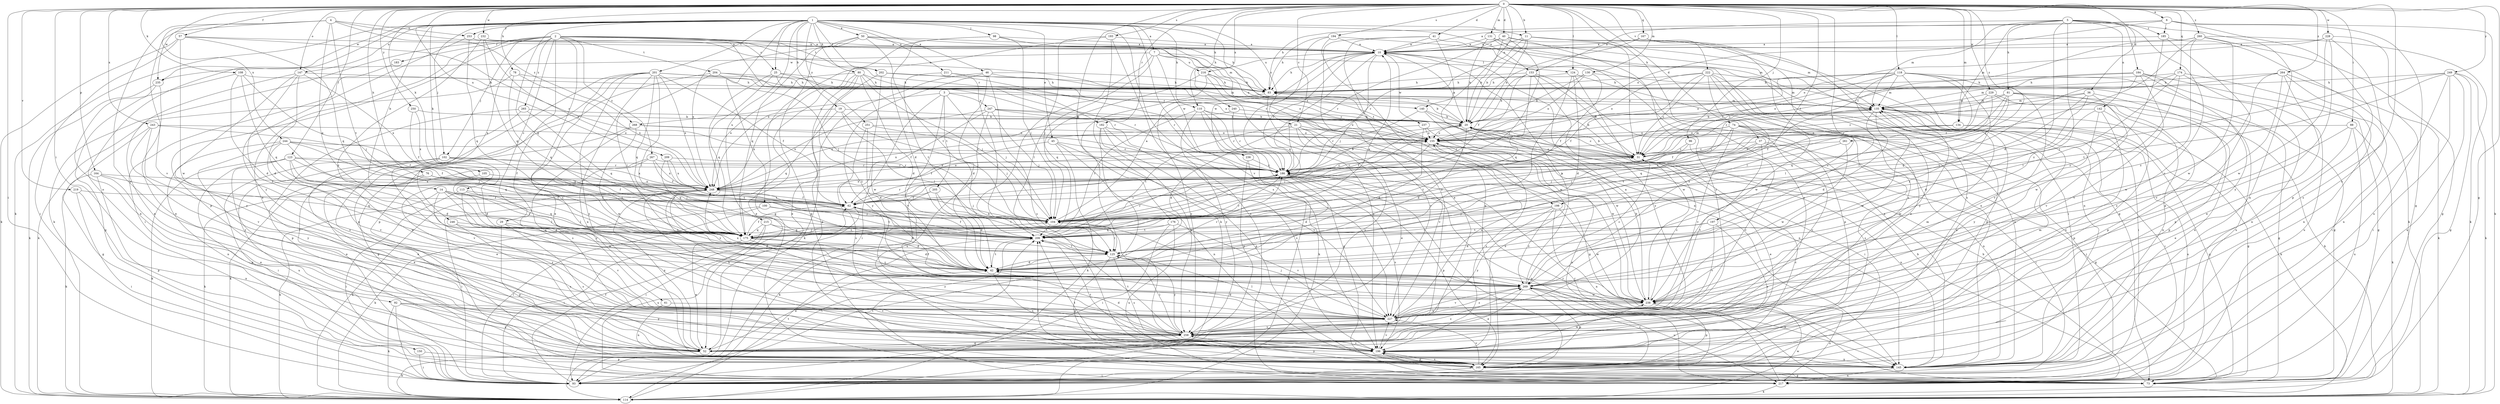 strict digraph  {
0;
1;
2;
3;
4;
5;
6;
7;
10;
11;
14;
19;
20;
21;
25;
29;
31;
36;
37;
40;
41;
42;
45;
46;
50;
52;
57;
61;
62;
73;
74;
76;
78;
80;
81;
83;
88;
92;
93;
96;
98;
100;
102;
104;
105;
108;
110;
113;
114;
118;
123;
124;
125;
130;
131;
134;
135;
140;
142;
145;
147;
150;
153;
155;
164;
165;
167;
174;
175;
176;
182;
183;
184;
185;
186;
193;
194;
196;
197;
198;
201;
202;
204;
205;
206;
209;
211;
215;
216;
217;
219;
222;
227;
228;
229;
232;
235;
236;
237;
238;
240;
243;
244;
246;
247;
248;
249;
250;
251;
253;
258;
260;
261;
264;
265;
267;
268;
269;
0 -> 6  [label=a];
0 -> 11  [label=b];
0 -> 21  [label=c];
0 -> 36  [label=d];
0 -> 37  [label=d];
0 -> 40  [label=d];
0 -> 41  [label=d];
0 -> 57  [label=f];
0 -> 73  [label=g];
0 -> 74  [label=h];
0 -> 76  [label=h];
0 -> 78  [label=h];
0 -> 88  [label=i];
0 -> 92  [label=i];
0 -> 93  [label=i];
0 -> 96  [label=j];
0 -> 105  [label=k];
0 -> 108  [label=k];
0 -> 110  [label=k];
0 -> 118  [label=l];
0 -> 123  [label=l];
0 -> 124  [label=l];
0 -> 130  [label=m];
0 -> 131  [label=m];
0 -> 134  [label=m];
0 -> 140  [label=n];
0 -> 147  [label=o];
0 -> 164  [label=p];
0 -> 167  [label=q];
0 -> 174  [label=q];
0 -> 176  [label=r];
0 -> 182  [label=r];
0 -> 193  [label=s];
0 -> 194  [label=s];
0 -> 196  [label=s];
0 -> 197  [label=t];
0 -> 198  [label=t];
0 -> 209  [label=u];
0 -> 219  [label=v];
0 -> 222  [label=v];
0 -> 228  [label=w];
0 -> 229  [label=w];
0 -> 232  [label=w];
0 -> 240  [label=x];
0 -> 243  [label=x];
0 -> 244  [label=x];
0 -> 249  [label=y];
0 -> 250  [label=y];
0 -> 260  [label=z];
0 -> 261  [label=z];
0 -> 264  [label=z];
1 -> 7  [label=a];
1 -> 11  [label=b];
1 -> 14  [label=b];
1 -> 19  [label=b];
1 -> 21  [label=c];
1 -> 25  [label=c];
1 -> 45  [label=e];
1 -> 46  [label=e];
1 -> 50  [label=e];
1 -> 80  [label=h];
1 -> 98  [label=j];
1 -> 100  [label=j];
1 -> 102  [label=j];
1 -> 110  [label=k];
1 -> 113  [label=k];
1 -> 114  [label=k];
1 -> 147  [label=o];
1 -> 150  [label=o];
1 -> 153  [label=o];
1 -> 175  [label=q];
1 -> 196  [label=s];
1 -> 198  [label=t];
1 -> 201  [label=t];
1 -> 202  [label=t];
1 -> 211  [label=u];
1 -> 215  [label=u];
1 -> 227  [label=v];
1 -> 235  [label=w];
1 -> 251  [label=y];
1 -> 253  [label=y];
2 -> 10  [label=a];
2 -> 25  [label=c];
2 -> 29  [label=c];
2 -> 31  [label=c];
2 -> 52  [label=e];
2 -> 61  [label=f];
2 -> 102  [label=j];
2 -> 114  [label=k];
2 -> 165  [label=p];
2 -> 182  [label=r];
2 -> 183  [label=r];
2 -> 196  [label=s];
2 -> 202  [label=t];
2 -> 204  [label=t];
2 -> 246  [label=x];
2 -> 265  [label=z];
2 -> 267  [label=z];
3 -> 20  [label=b];
3 -> 93  [label=i];
3 -> 104  [label=j];
3 -> 205  [label=t];
3 -> 227  [label=v];
3 -> 247  [label=x];
3 -> 268  [label=z];
4 -> 140  [label=n];
4 -> 175  [label=q];
4 -> 206  [label=t];
4 -> 227  [label=v];
4 -> 235  [label=w];
4 -> 253  [label=y];
4 -> 258  [label=y];
4 -> 268  [label=z];
5 -> 42  [label=d];
5 -> 81  [label=h];
5 -> 134  [label=m];
5 -> 135  [label=m];
5 -> 142  [label=n];
5 -> 145  [label=n];
5 -> 153  [label=o];
5 -> 184  [label=r];
5 -> 185  [label=r];
5 -> 227  [label=v];
5 -> 269  [label=z];
6 -> 10  [label=a];
6 -> 73  [label=g];
6 -> 83  [label=h];
6 -> 114  [label=k];
6 -> 155  [label=o];
6 -> 165  [label=p];
6 -> 185  [label=r];
7 -> 124  [label=l];
7 -> 125  [label=l];
7 -> 145  [label=n];
7 -> 155  [label=o];
7 -> 216  [label=u];
7 -> 235  [label=w];
7 -> 236  [label=w];
10 -> 83  [label=h];
10 -> 104  [label=j];
10 -> 175  [label=q];
10 -> 186  [label=r];
10 -> 216  [label=u];
10 -> 236  [label=w];
10 -> 237  [label=w];
11 -> 10  [label=a];
11 -> 20  [label=b];
11 -> 31  [label=c];
11 -> 62  [label=f];
11 -> 145  [label=n];
11 -> 186  [label=r];
11 -> 196  [label=s];
14 -> 42  [label=d];
14 -> 62  [label=f];
14 -> 114  [label=k];
14 -> 125  [label=l];
14 -> 175  [label=q];
14 -> 258  [label=y];
14 -> 269  [label=z];
19 -> 20  [label=b];
19 -> 104  [label=j];
19 -> 125  [label=l];
19 -> 175  [label=q];
19 -> 248  [label=x];
20 -> 10  [label=a];
20 -> 31  [label=c];
20 -> 42  [label=d];
20 -> 62  [label=f];
20 -> 93  [label=i];
20 -> 155  [label=o];
21 -> 42  [label=d];
21 -> 52  [label=e];
21 -> 73  [label=g];
21 -> 155  [label=o];
21 -> 206  [label=t];
21 -> 227  [label=v];
21 -> 258  [label=y];
25 -> 83  [label=h];
25 -> 155  [label=o];
25 -> 175  [label=q];
25 -> 186  [label=r];
25 -> 227  [label=v];
29 -> 42  [label=d];
29 -> 165  [label=p];
29 -> 196  [label=s];
29 -> 206  [label=t];
31 -> 20  [label=b];
31 -> 52  [label=e];
31 -> 83  [label=h];
31 -> 135  [label=m];
31 -> 145  [label=n];
31 -> 186  [label=r];
36 -> 31  [label=c];
36 -> 135  [label=m];
36 -> 165  [label=p];
36 -> 175  [label=q];
36 -> 206  [label=t];
36 -> 227  [label=v];
37 -> 31  [label=c];
37 -> 73  [label=g];
37 -> 93  [label=i];
37 -> 104  [label=j];
37 -> 227  [label=v];
37 -> 248  [label=x];
40 -> 10  [label=a];
40 -> 20  [label=b];
40 -> 104  [label=j];
40 -> 135  [label=m];
40 -> 186  [label=r];
40 -> 258  [label=y];
41 -> 10  [label=a];
41 -> 52  [label=e];
41 -> 135  [label=m];
41 -> 145  [label=n];
41 -> 258  [label=y];
42 -> 186  [label=r];
42 -> 196  [label=s];
42 -> 206  [label=t];
42 -> 269  [label=z];
45 -> 31  [label=c];
45 -> 62  [label=f];
45 -> 114  [label=k];
45 -> 145  [label=n];
45 -> 227  [label=v];
46 -> 31  [label=c];
46 -> 42  [label=d];
46 -> 83  [label=h];
46 -> 114  [label=k];
46 -> 196  [label=s];
46 -> 258  [label=y];
50 -> 10  [label=a];
50 -> 73  [label=g];
50 -> 83  [label=h];
50 -> 155  [label=o];
50 -> 175  [label=q];
50 -> 206  [label=t];
50 -> 248  [label=x];
52 -> 42  [label=d];
52 -> 114  [label=k];
52 -> 248  [label=x];
52 -> 269  [label=z];
57 -> 10  [label=a];
57 -> 93  [label=i];
57 -> 114  [label=k];
57 -> 175  [label=q];
57 -> 186  [label=r];
57 -> 238  [label=w];
61 -> 145  [label=n];
61 -> 227  [label=v];
62 -> 93  [label=i];
62 -> 104  [label=j];
62 -> 186  [label=r];
73 -> 20  [label=b];
73 -> 186  [label=r];
73 -> 196  [label=s];
73 -> 206  [label=t];
74 -> 93  [label=i];
74 -> 104  [label=j];
74 -> 145  [label=n];
74 -> 155  [label=o];
74 -> 186  [label=r];
74 -> 196  [label=s];
74 -> 227  [label=v];
74 -> 258  [label=y];
76 -> 52  [label=e];
76 -> 62  [label=f];
76 -> 104  [label=j];
76 -> 114  [label=k];
76 -> 248  [label=x];
78 -> 83  [label=h];
78 -> 114  [label=k];
78 -> 175  [label=q];
78 -> 248  [label=x];
80 -> 42  [label=d];
80 -> 52  [label=e];
80 -> 83  [label=h];
80 -> 104  [label=j];
80 -> 165  [label=p];
80 -> 186  [label=r];
80 -> 248  [label=x];
80 -> 269  [label=z];
81 -> 31  [label=c];
81 -> 62  [label=f];
81 -> 73  [label=g];
81 -> 125  [label=l];
81 -> 135  [label=m];
81 -> 145  [label=n];
81 -> 165  [label=p];
81 -> 186  [label=r];
83 -> 135  [label=m];
83 -> 227  [label=v];
83 -> 258  [label=y];
88 -> 52  [label=e];
88 -> 114  [label=k];
88 -> 155  [label=o];
88 -> 217  [label=u];
88 -> 269  [label=z];
92 -> 52  [label=e];
92 -> 93  [label=i];
92 -> 114  [label=k];
92 -> 227  [label=v];
92 -> 258  [label=y];
93 -> 62  [label=f];
93 -> 155  [label=o];
96 -> 31  [label=c];
96 -> 206  [label=t];
96 -> 227  [label=v];
98 -> 10  [label=a];
98 -> 42  [label=d];
98 -> 73  [label=g];
98 -> 83  [label=h];
98 -> 104  [label=j];
100 -> 42  [label=d];
100 -> 93  [label=i];
100 -> 104  [label=j];
100 -> 114  [label=k];
100 -> 206  [label=t];
102 -> 42  [label=d];
102 -> 52  [label=e];
102 -> 93  [label=i];
102 -> 186  [label=r];
102 -> 206  [label=t];
102 -> 217  [label=u];
102 -> 227  [label=v];
104 -> 10  [label=a];
104 -> 125  [label=l];
104 -> 175  [label=q];
104 -> 186  [label=r];
104 -> 206  [label=t];
105 -> 125  [label=l];
105 -> 248  [label=x];
108 -> 42  [label=d];
108 -> 52  [label=e];
108 -> 83  [label=h];
108 -> 104  [label=j];
108 -> 175  [label=q];
110 -> 20  [label=b];
110 -> 73  [label=g];
110 -> 114  [label=k];
110 -> 186  [label=r];
110 -> 206  [label=t];
110 -> 258  [label=y];
113 -> 62  [label=f];
113 -> 93  [label=i];
113 -> 125  [label=l];
113 -> 238  [label=w];
114 -> 206  [label=t];
114 -> 238  [label=w];
118 -> 31  [label=c];
118 -> 73  [label=g];
118 -> 83  [label=h];
118 -> 93  [label=i];
118 -> 125  [label=l];
118 -> 135  [label=m];
118 -> 155  [label=o];
118 -> 227  [label=v];
118 -> 258  [label=y];
118 -> 269  [label=z];
123 -> 42  [label=d];
123 -> 52  [label=e];
123 -> 114  [label=k];
123 -> 165  [label=p];
123 -> 186  [label=r];
123 -> 206  [label=t];
123 -> 238  [label=w];
123 -> 248  [label=x];
124 -> 42  [label=d];
124 -> 83  [label=h];
124 -> 125  [label=l];
124 -> 145  [label=n];
124 -> 238  [label=w];
125 -> 42  [label=d];
125 -> 165  [label=p];
125 -> 196  [label=s];
125 -> 258  [label=y];
130 -> 20  [label=b];
130 -> 62  [label=f];
130 -> 83  [label=h];
130 -> 155  [label=o];
130 -> 217  [label=u];
131 -> 10  [label=a];
131 -> 20  [label=b];
131 -> 52  [label=e];
131 -> 73  [label=g];
131 -> 93  [label=i];
134 -> 73  [label=g];
134 -> 155  [label=o];
134 -> 186  [label=r];
134 -> 206  [label=t];
134 -> 217  [label=u];
135 -> 20  [label=b];
135 -> 42  [label=d];
135 -> 52  [label=e];
135 -> 62  [label=f];
135 -> 73  [label=g];
135 -> 93  [label=i];
135 -> 114  [label=k];
135 -> 175  [label=q];
135 -> 238  [label=w];
140 -> 20  [label=b];
140 -> 145  [label=n];
140 -> 186  [label=r];
140 -> 238  [label=w];
142 -> 20  [label=b];
142 -> 42  [label=d];
142 -> 165  [label=p];
142 -> 196  [label=s];
142 -> 258  [label=y];
145 -> 10  [label=a];
145 -> 206  [label=t];
145 -> 217  [label=u];
147 -> 42  [label=d];
147 -> 52  [label=e];
147 -> 83  [label=h];
147 -> 248  [label=x];
147 -> 258  [label=y];
147 -> 269  [label=z];
150 -> 93  [label=i];
150 -> 165  [label=p];
153 -> 20  [label=b];
153 -> 31  [label=c];
153 -> 83  [label=h];
153 -> 104  [label=j];
153 -> 165  [label=p];
153 -> 175  [label=q];
153 -> 258  [label=y];
155 -> 31  [label=c];
155 -> 104  [label=j];
155 -> 196  [label=s];
155 -> 248  [label=x];
164 -> 52  [label=e];
164 -> 114  [label=k];
164 -> 165  [label=p];
164 -> 175  [label=q];
164 -> 248  [label=x];
165 -> 31  [label=c];
165 -> 73  [label=g];
165 -> 93  [label=i];
165 -> 196  [label=s];
165 -> 227  [label=v];
165 -> 258  [label=y];
165 -> 269  [label=z];
167 -> 10  [label=a];
167 -> 20  [label=b];
167 -> 196  [label=s];
167 -> 269  [label=z];
174 -> 83  [label=h];
174 -> 93  [label=i];
174 -> 125  [label=l];
174 -> 145  [label=n];
174 -> 155  [label=o];
174 -> 238  [label=w];
175 -> 10  [label=a];
175 -> 42  [label=d];
175 -> 52  [label=e];
175 -> 62  [label=f];
175 -> 104  [label=j];
175 -> 186  [label=r];
175 -> 258  [label=y];
175 -> 269  [label=z];
176 -> 93  [label=i];
176 -> 175  [label=q];
176 -> 206  [label=t];
176 -> 217  [label=u];
176 -> 227  [label=v];
182 -> 93  [label=i];
182 -> 155  [label=o];
182 -> 165  [label=p];
182 -> 196  [label=s];
182 -> 258  [label=y];
183 -> 93  [label=i];
184 -> 73  [label=g];
184 -> 83  [label=h];
184 -> 125  [label=l];
184 -> 135  [label=m];
184 -> 165  [label=p];
184 -> 217  [label=u];
184 -> 227  [label=v];
185 -> 10  [label=a];
185 -> 114  [label=k];
185 -> 165  [label=p];
185 -> 269  [label=z];
186 -> 20  [label=b];
186 -> 31  [label=c];
186 -> 42  [label=d];
186 -> 93  [label=i];
186 -> 165  [label=p];
186 -> 196  [label=s];
186 -> 217  [label=u];
186 -> 248  [label=x];
193 -> 10  [label=a];
193 -> 104  [label=j];
193 -> 114  [label=k];
193 -> 217  [label=u];
193 -> 248  [label=x];
194 -> 10  [label=a];
194 -> 83  [label=h];
194 -> 145  [label=n];
194 -> 165  [label=p];
194 -> 186  [label=r];
196 -> 135  [label=m];
196 -> 145  [label=n];
196 -> 155  [label=o];
196 -> 165  [label=p];
196 -> 206  [label=t];
196 -> 227  [label=v];
196 -> 238  [label=w];
197 -> 42  [label=d];
197 -> 196  [label=s];
197 -> 206  [label=t];
197 -> 227  [label=v];
198 -> 104  [label=j];
198 -> 125  [label=l];
198 -> 145  [label=n];
198 -> 238  [label=w];
198 -> 258  [label=y];
198 -> 269  [label=z];
201 -> 52  [label=e];
201 -> 62  [label=f];
201 -> 83  [label=h];
201 -> 93  [label=i];
201 -> 125  [label=l];
201 -> 145  [label=n];
201 -> 155  [label=o];
201 -> 165  [label=p];
201 -> 175  [label=q];
201 -> 196  [label=s];
201 -> 248  [label=x];
202 -> 52  [label=e];
202 -> 83  [label=h];
202 -> 186  [label=r];
202 -> 238  [label=w];
204 -> 83  [label=h];
204 -> 104  [label=j];
204 -> 125  [label=l];
204 -> 135  [label=m];
204 -> 165  [label=p];
205 -> 42  [label=d];
205 -> 62  [label=f];
205 -> 114  [label=k];
205 -> 125  [label=l];
206 -> 62  [label=f];
206 -> 93  [label=i];
206 -> 125  [label=l];
206 -> 186  [label=r];
209 -> 175  [label=q];
209 -> 186  [label=r];
209 -> 206  [label=t];
209 -> 248  [label=x];
211 -> 83  [label=h];
211 -> 125  [label=l];
211 -> 206  [label=t];
215 -> 42  [label=d];
215 -> 93  [label=i];
215 -> 175  [label=q];
215 -> 206  [label=t];
215 -> 217  [label=u];
216 -> 20  [label=b];
216 -> 83  [label=h];
216 -> 125  [label=l];
216 -> 175  [label=q];
216 -> 196  [label=s];
216 -> 238  [label=w];
217 -> 20  [label=b];
217 -> 114  [label=k];
217 -> 186  [label=r];
217 -> 206  [label=t];
219 -> 62  [label=f];
219 -> 93  [label=i];
219 -> 145  [label=n];
222 -> 31  [label=c];
222 -> 52  [label=e];
222 -> 62  [label=f];
222 -> 83  [label=h];
222 -> 135  [label=m];
222 -> 155  [label=o];
222 -> 165  [label=p];
222 -> 238  [label=w];
222 -> 269  [label=z];
227 -> 10  [label=a];
227 -> 42  [label=d];
227 -> 104  [label=j];
227 -> 125  [label=l];
227 -> 135  [label=m];
227 -> 155  [label=o];
227 -> 258  [label=y];
227 -> 269  [label=z];
228 -> 10  [label=a];
228 -> 155  [label=o];
228 -> 196  [label=s];
228 -> 217  [label=u];
228 -> 238  [label=w];
228 -> 258  [label=y];
229 -> 114  [label=k];
229 -> 135  [label=m];
229 -> 145  [label=n];
229 -> 175  [label=q];
229 -> 186  [label=r];
232 -> 10  [label=a];
232 -> 175  [label=q];
232 -> 248  [label=x];
232 -> 269  [label=z];
235 -> 52  [label=e];
235 -> 73  [label=g];
235 -> 114  [label=k];
236 -> 114  [label=k];
236 -> 186  [label=r];
236 -> 258  [label=y];
237 -> 42  [label=d];
237 -> 155  [label=o];
237 -> 238  [label=w];
237 -> 248  [label=x];
238 -> 20  [label=b];
238 -> 31  [label=c];
238 -> 62  [label=f];
238 -> 165  [label=p];
238 -> 217  [label=u];
238 -> 227  [label=v];
240 -> 20  [label=b];
240 -> 186  [label=r];
240 -> 248  [label=x];
243 -> 62  [label=f];
243 -> 73  [label=g];
243 -> 155  [label=o];
243 -> 227  [label=v];
243 -> 258  [label=y];
244 -> 31  [label=c];
244 -> 62  [label=f];
244 -> 104  [label=j];
244 -> 145  [label=n];
244 -> 175  [label=q];
244 -> 227  [label=v];
244 -> 258  [label=y];
246 -> 175  [label=q];
246 -> 196  [label=s];
246 -> 227  [label=v];
247 -> 20  [label=b];
247 -> 31  [label=c];
247 -> 62  [label=f];
247 -> 104  [label=j];
247 -> 155  [label=o];
247 -> 217  [label=u];
247 -> 248  [label=x];
248 -> 62  [label=f];
248 -> 93  [label=i];
248 -> 104  [label=j];
248 -> 114  [label=k];
248 -> 155  [label=o];
248 -> 269  [label=z];
249 -> 73  [label=g];
249 -> 83  [label=h];
249 -> 93  [label=i];
249 -> 104  [label=j];
249 -> 114  [label=k];
249 -> 145  [label=n];
249 -> 206  [label=t];
249 -> 217  [label=u];
250 -> 20  [label=b];
250 -> 62  [label=f];
250 -> 248  [label=x];
251 -> 42  [label=d];
251 -> 104  [label=j];
251 -> 155  [label=o];
251 -> 196  [label=s];
253 -> 10  [label=a];
253 -> 135  [label=m];
253 -> 175  [label=q];
253 -> 258  [label=y];
258 -> 42  [label=d];
258 -> 52  [label=e];
258 -> 125  [label=l];
258 -> 135  [label=m];
258 -> 196  [label=s];
258 -> 206  [label=t];
258 -> 248  [label=x];
260 -> 10  [label=a];
260 -> 31  [label=c];
260 -> 73  [label=g];
260 -> 104  [label=j];
260 -> 114  [label=k];
260 -> 238  [label=w];
260 -> 269  [label=z];
261 -> 31  [label=c];
261 -> 104  [label=j];
261 -> 238  [label=w];
264 -> 31  [label=c];
264 -> 52  [label=e];
264 -> 83  [label=h];
264 -> 114  [label=k];
264 -> 145  [label=n];
264 -> 227  [label=v];
264 -> 238  [label=w];
265 -> 20  [label=b];
265 -> 165  [label=p];
265 -> 175  [label=q];
265 -> 196  [label=s];
267 -> 52  [label=e];
267 -> 62  [label=f];
267 -> 114  [label=k];
267 -> 186  [label=r];
267 -> 248  [label=x];
268 -> 73  [label=g];
268 -> 155  [label=o];
268 -> 186  [label=r];
268 -> 196  [label=s];
268 -> 238  [label=w];
269 -> 10  [label=a];
269 -> 31  [label=c];
269 -> 52  [label=e];
269 -> 145  [label=n];
269 -> 165  [label=p];
269 -> 217  [label=u];
269 -> 227  [label=v];
269 -> 238  [label=w];
269 -> 248  [label=x];
}
